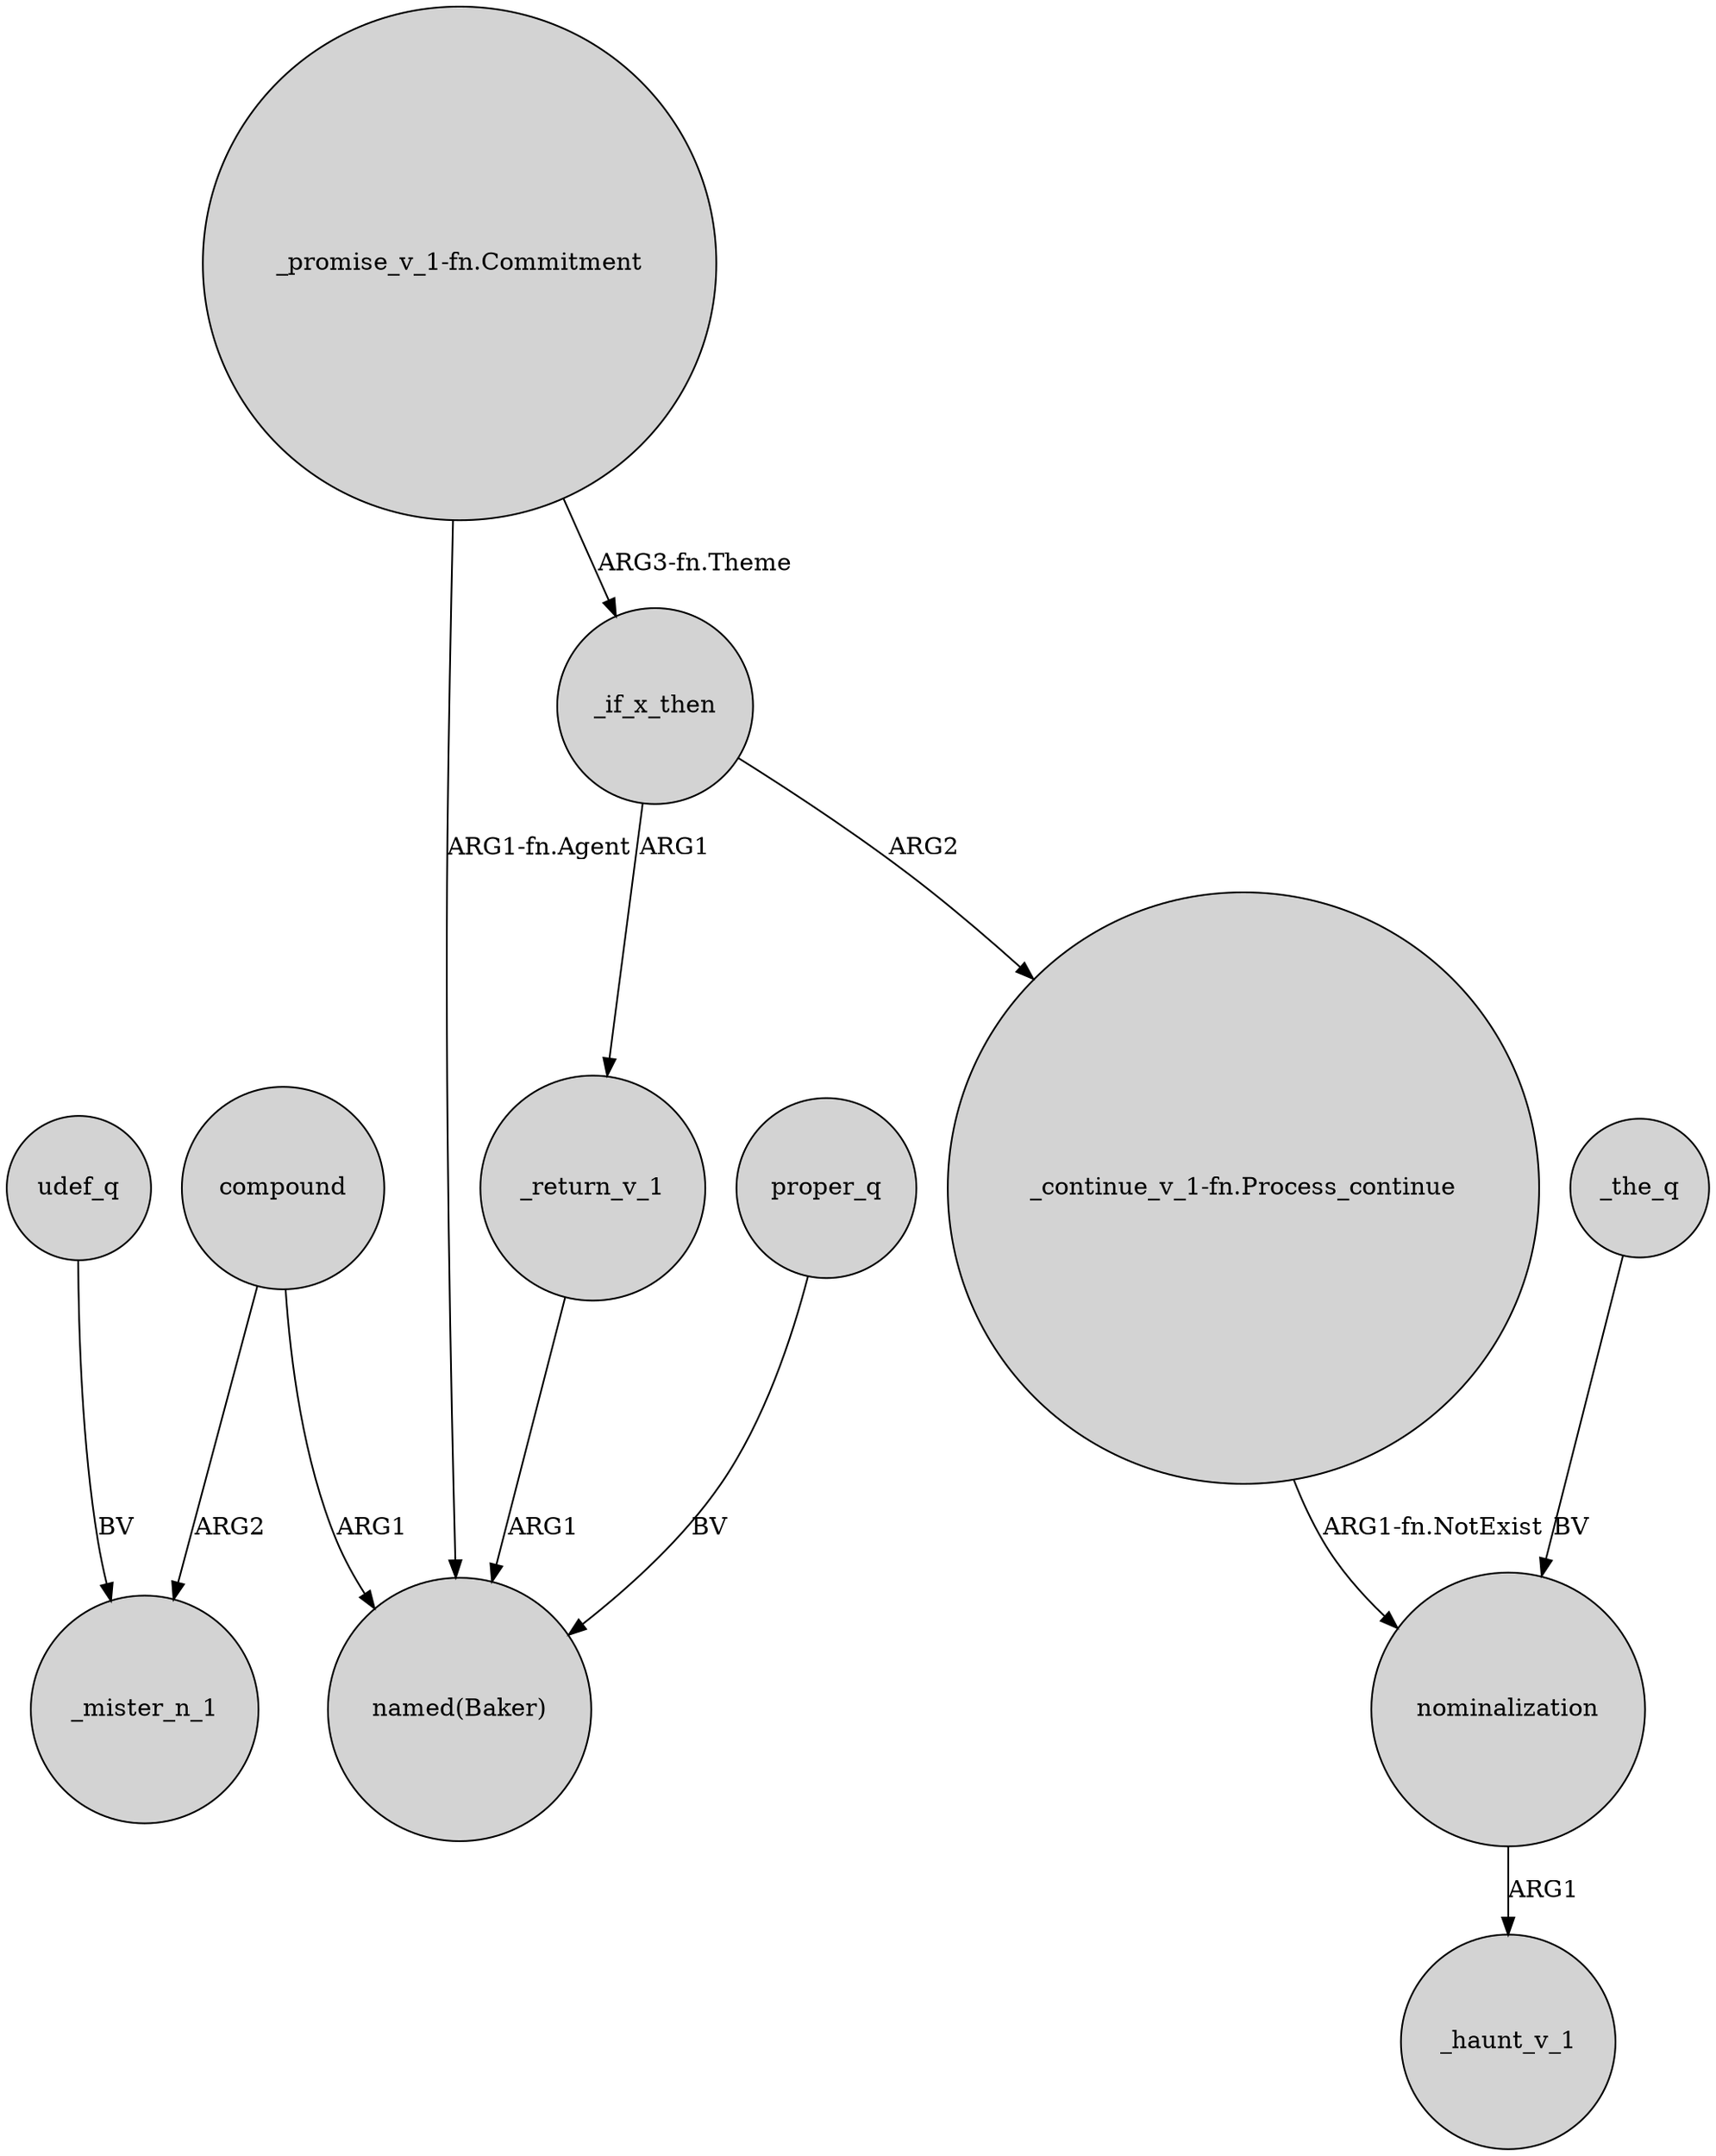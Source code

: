 digraph {
	node [shape=circle style=filled]
	udef_q -> _mister_n_1 [label=BV]
	compound -> "named(Baker)" [label=ARG1]
	_return_v_1 -> "named(Baker)" [label=ARG1]
	_if_x_then -> "_continue_v_1-fn.Process_continue" [label=ARG2]
	nominalization -> _haunt_v_1 [label=ARG1]
	"_continue_v_1-fn.Process_continue" -> nominalization [label="ARG1-fn.NotExist"]
	_if_x_then -> _return_v_1 [label=ARG1]
	"_promise_v_1-fn.Commitment" -> "named(Baker)" [label="ARG1-fn.Agent"]
	"_promise_v_1-fn.Commitment" -> _if_x_then [label="ARG3-fn.Theme"]
	compound -> _mister_n_1 [label=ARG2]
	_the_q -> nominalization [label=BV]
	proper_q -> "named(Baker)" [label=BV]
}
